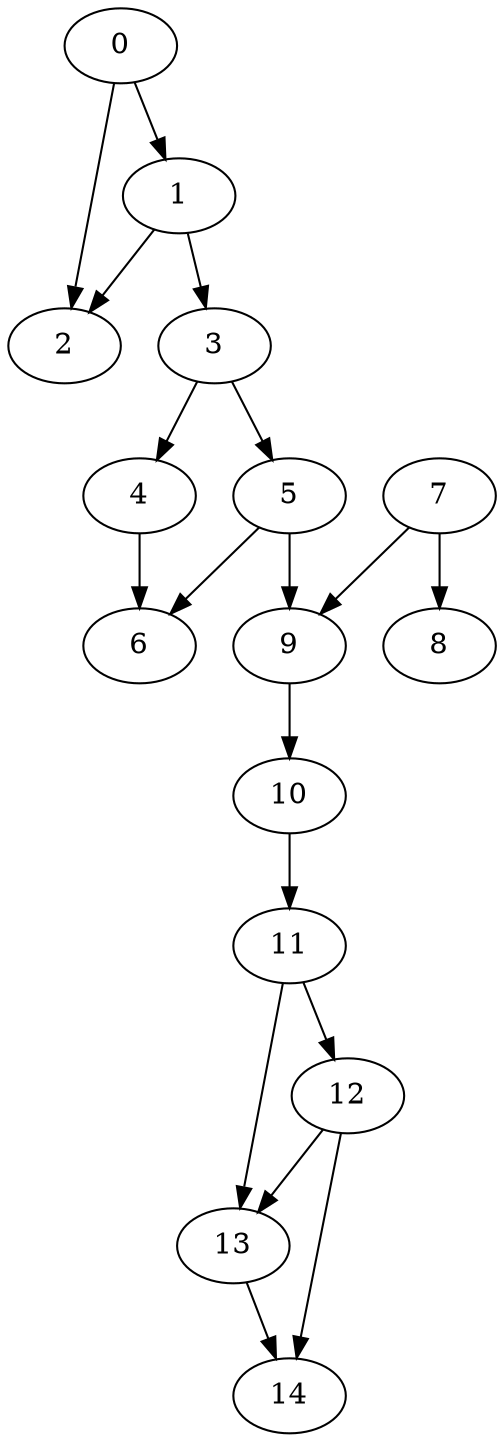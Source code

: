 digraph {
0 -> 1
0 -> 2
1 -> 2
1 -> 3
3 -> 5
3 -> 4
4 -> 6
5 -> 6
5 -> 9
7 -> 9
7 -> 8
9 -> 10
10 -> 11
11 -> 12
11 -> 13
12 -> 13
13 -> 14
12 -> 14
}
